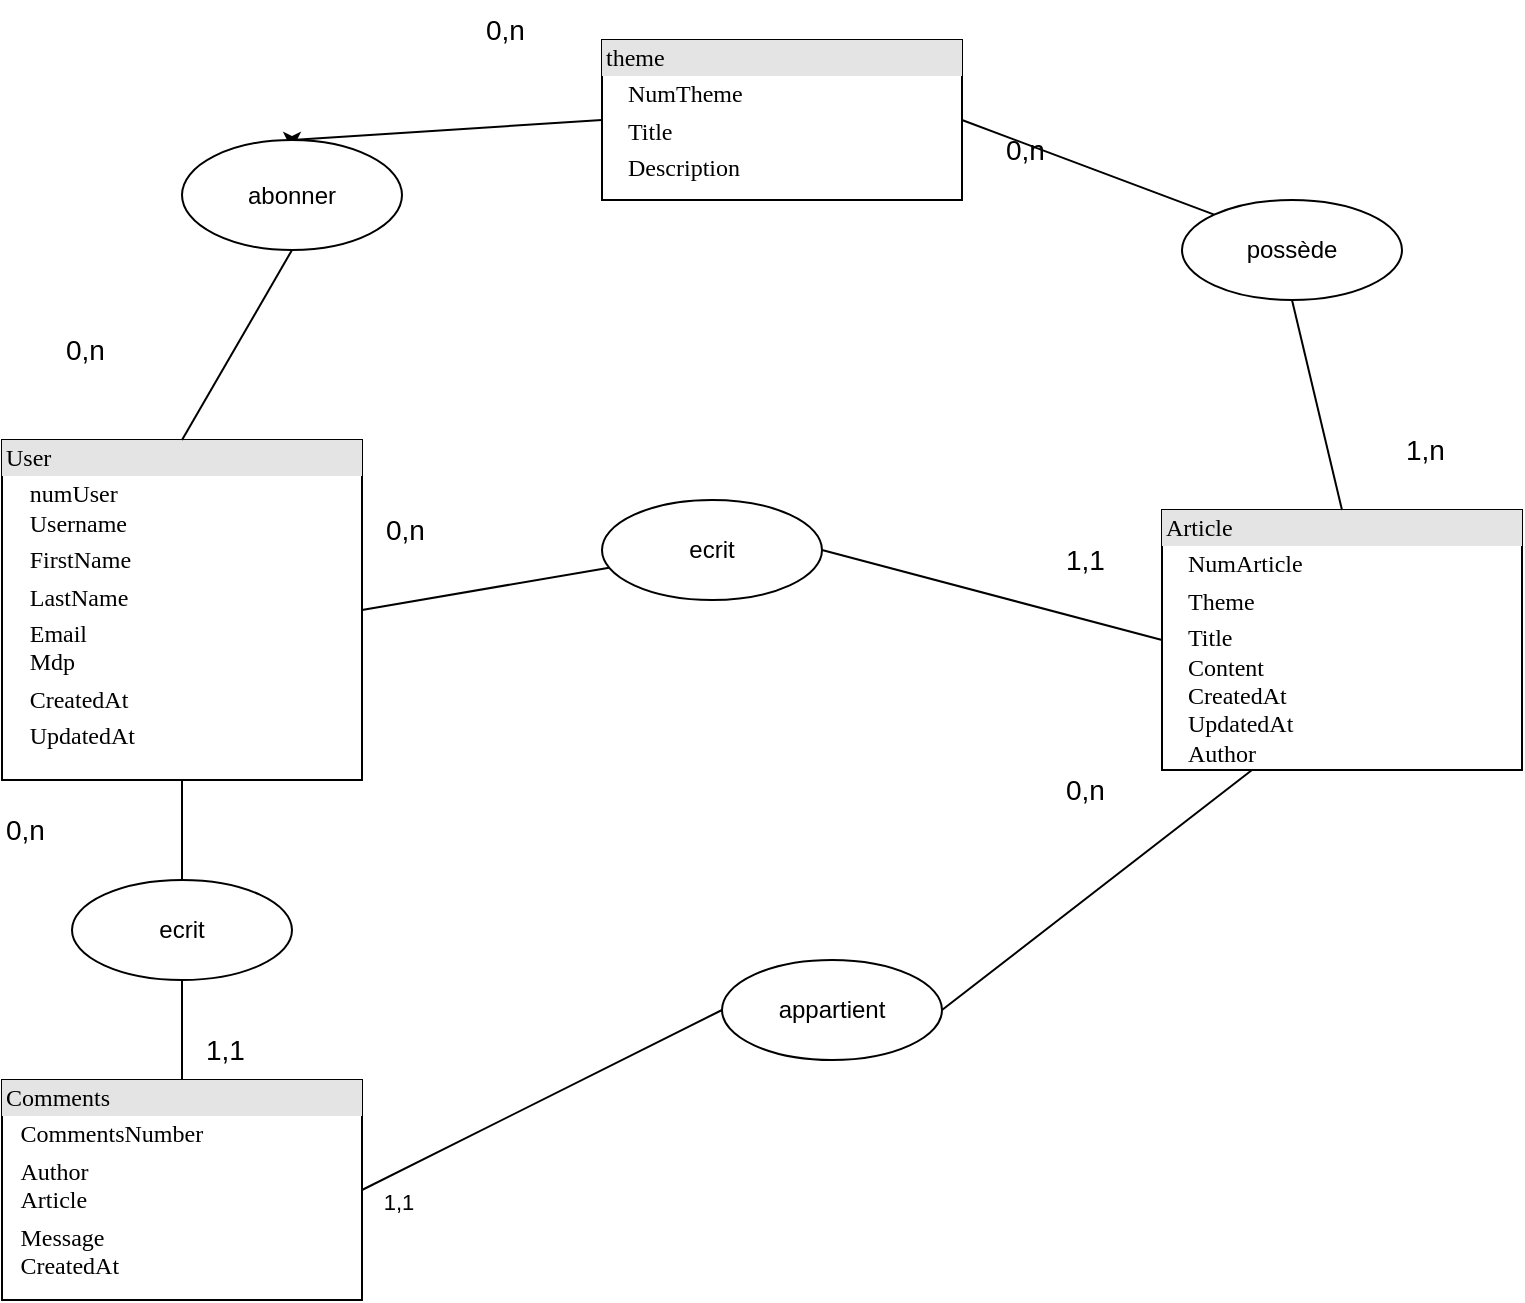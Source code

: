 <mxfile version="21.6.8" type="device" pages="2">
  <diagram name="Page-1" id="2ca16b54-16f6-2749-3443-fa8db7711227">
    <mxGraphModel dx="1434" dy="782" grid="1" gridSize="10" guides="1" tooltips="1" connect="1" arrows="1" fold="1" page="1" pageScale="1" pageWidth="1100" pageHeight="850" background="none" math="0" shadow="0">
      <root>
        <mxCell id="0" />
        <mxCell id="1" parent="0" />
        <mxCell id="2ed32ef02a7f4228-3" value="&lt;div style=&quot;box-sizing: border-box ; width: 100% ; background: #e4e4e4 ; padding: 2px&quot;&gt;Article&lt;/div&gt;&lt;table style=&quot;width: 100% ; font-size: 1em&quot; cellspacing=&quot;0&quot; cellpadding=&quot;2&quot;&gt;&lt;tbody&gt;&lt;tr&gt;&lt;td&gt;&lt;br&gt;&lt;/td&gt;&lt;td&gt;NumArticle&lt;br&gt;&lt;/td&gt;&lt;/tr&gt;&lt;tr&gt;&lt;td&gt;&lt;br&gt;&lt;/td&gt;&lt;td&gt;Theme&lt;br&gt;&lt;/td&gt;&lt;/tr&gt;&lt;tr&gt;&lt;td&gt;&lt;br&gt;&lt;/td&gt;&lt;td&gt;Title&lt;br&gt;Content&lt;br&gt;CreatedAt&lt;br&gt;UpdatedAt&lt;br&gt;Author&lt;br&gt;&lt;br&gt;&lt;/td&gt;&lt;/tr&gt;&lt;tr&gt;&lt;td&gt;&lt;br&gt;&lt;/td&gt;&lt;td&gt;&lt;br&gt;&lt;/td&gt;&lt;/tr&gt;&lt;/tbody&gt;&lt;/table&gt;" style="verticalAlign=top;align=left;overflow=fill;html=1;rounded=0;shadow=0;comic=0;labelBackgroundColor=none;strokeWidth=1;fontFamily=Verdana;fontSize=12" parent="1" vertex="1">
          <mxGeometry x="710" y="285" width="180" height="130" as="geometry" />
        </mxCell>
        <mxCell id="2ed32ef02a7f4228-5" value="&lt;div style=&quot;box-sizing:border-box;width:100%;background:#e4e4e4;padding:2px;&quot;&gt;Comments&lt;br&gt;&lt;/div&gt;&lt;table style=&quot;width:100%;font-size:1em;&quot; cellspacing=&quot;0&quot; cellpadding=&quot;2&quot;&gt;&lt;tbody&gt;&lt;tr&gt;&lt;td&gt;&lt;br&gt;&lt;/td&gt;&lt;td&gt;CommentsNumber&lt;br&gt;&lt;/td&gt;&lt;/tr&gt;&lt;tr&gt;&lt;td&gt;&lt;br&gt;&lt;/td&gt;&lt;td&gt;Author&lt;br&gt;Article&lt;br&gt;&lt;/td&gt;&lt;/tr&gt;&lt;tr&gt;&lt;td&gt;&lt;br&gt;&lt;/td&gt;&lt;td&gt;Message&lt;br&gt;CreatedAt&lt;br&gt;&lt;/td&gt;&lt;/tr&gt;&lt;/tbody&gt;&lt;/table&gt;" style="verticalAlign=top;align=left;overflow=fill;html=1;rounded=0;shadow=0;comic=0;labelBackgroundColor=none;strokeWidth=1;fontFamily=Verdana;fontSize=12" parent="1" vertex="1">
          <mxGeometry x="130" y="570" width="180" height="110" as="geometry" />
        </mxCell>
        <mxCell id="2Gqr0lVehkd1AnYx6xXV-1" value="ecrit" style="ellipse;whiteSpace=wrap;html=1;" parent="1" vertex="1">
          <mxGeometry x="430" y="280" width="110" height="50" as="geometry" />
        </mxCell>
        <mxCell id="2Gqr0lVehkd1AnYx6xXV-4" value="appartient" style="ellipse;whiteSpace=wrap;html=1;" parent="1" vertex="1">
          <mxGeometry x="490" y="510" width="110" height="50" as="geometry" />
        </mxCell>
        <mxCell id="2Gqr0lVehkd1AnYx6xXV-5" value="ecrit" style="ellipse;whiteSpace=wrap;html=1;" parent="1" vertex="1">
          <mxGeometry x="165" y="470" width="110" height="50" as="geometry" />
        </mxCell>
        <mxCell id="2Gqr0lVehkd1AnYx6xXV-7" value="" style="endArrow=none;html=1;rounded=0;entryX=0.25;entryY=1;entryDx=0;entryDy=0;exitX=1;exitY=0.5;exitDx=0;exitDy=0;" parent="1" source="2Gqr0lVehkd1AnYx6xXV-4" target="2ed32ef02a7f4228-3" edge="1">
          <mxGeometry width="50" height="50" relative="1" as="geometry">
            <mxPoint x="550" y="620" as="sourcePoint" />
            <mxPoint x="600" y="570" as="targetPoint" />
          </mxGeometry>
        </mxCell>
        <mxCell id="2Gqr0lVehkd1AnYx6xXV-9" value="" style="endArrow=none;html=1;rounded=0;entryX=1;entryY=0.5;entryDx=0;entryDy=0;exitX=0;exitY=0.5;exitDx=0;exitDy=0;" parent="1" source="2Gqr0lVehkd1AnYx6xXV-4" target="2ed32ef02a7f4228-5" edge="1">
          <mxGeometry width="50" height="50" relative="1" as="geometry">
            <mxPoint x="190" y="710" as="sourcePoint" />
            <mxPoint x="240" y="660" as="targetPoint" />
          </mxGeometry>
        </mxCell>
        <mxCell id="2Gqr0lVehkd1AnYx6xXV-10" value="" style="endArrow=none;html=1;rounded=0;entryX=0.5;entryY=0;entryDx=0;entryDy=0;exitX=0.5;exitY=1;exitDx=0;exitDy=0;" parent="1" source="2Gqr0lVehkd1AnYx6xXV-5" target="2ed32ef02a7f4228-5" edge="1">
          <mxGeometry width="50" height="50" relative="1" as="geometry">
            <mxPoint x="440" y="660" as="sourcePoint" />
            <mxPoint x="440" y="720" as="targetPoint" />
          </mxGeometry>
        </mxCell>
        <mxCell id="2Gqr0lVehkd1AnYx6xXV-11" value="" style="endArrow=none;html=1;rounded=0;exitX=0.5;exitY=1;exitDx=0;exitDy=0;" parent="1" source="2Gqr0lVehkd1AnYx6xXV-20" target="2Gqr0lVehkd1AnYx6xXV-5" edge="1">
          <mxGeometry width="50" height="50" relative="1" as="geometry">
            <mxPoint x="220" y="380" as="sourcePoint" />
            <mxPoint x="500" y="780" as="targetPoint" />
          </mxGeometry>
        </mxCell>
        <mxCell id="2Gqr0lVehkd1AnYx6xXV-16" value="" style="endArrow=none;html=1;rounded=0;exitX=1;exitY=0.5;exitDx=0;exitDy=0;labelPosition=left;verticalLabelPosition=top;align=right;verticalAlign=bottom;" parent="1" source="2Gqr0lVehkd1AnYx6xXV-20" target="2Gqr0lVehkd1AnYx6xXV-1" edge="1">
          <mxGeometry width="50" height="50" relative="1" as="geometry">
            <mxPoint x="310" y="325" as="sourcePoint" />
            <mxPoint x="580" y="840" as="targetPoint" />
          </mxGeometry>
        </mxCell>
        <mxCell id="2Gqr0lVehkd1AnYx6xXV-19" value="" style="endArrow=none;html=1;rounded=0;entryX=1;entryY=0.5;entryDx=0;entryDy=0;exitX=0;exitY=0.5;exitDx=0;exitDy=0;" parent="1" source="2ed32ef02a7f4228-3" target="2Gqr0lVehkd1AnYx6xXV-1" edge="1">
          <mxGeometry width="50" height="50" relative="1" as="geometry">
            <mxPoint x="630" y="870" as="sourcePoint" />
            <mxPoint x="630" y="930" as="targetPoint" />
          </mxGeometry>
        </mxCell>
        <mxCell id="2Gqr0lVehkd1AnYx6xXV-20" value="&lt;div style=&quot;box-sizing: border-box ; width: 100% ; background: #e4e4e4 ; padding: 2px&quot;&gt;User&lt;br&gt;&lt;/div&gt;&lt;table style=&quot;width: 100% ; font-size: 1em&quot; cellspacing=&quot;0&quot; cellpadding=&quot;2&quot;&gt;&lt;tbody&gt;&lt;tr&gt;&lt;td&gt;&lt;br&gt;&lt;/td&gt;&lt;td&gt;numUser&lt;br&gt;Username&lt;br&gt;&lt;/td&gt;&lt;/tr&gt;&lt;tr&gt;&lt;td&gt;&lt;br&gt;&lt;/td&gt;&lt;td&gt;FirstName&lt;br&gt;&lt;/td&gt;&lt;/tr&gt;&lt;tr&gt;&lt;td&gt;&lt;br&gt;&lt;/td&gt;&lt;td&gt;LastName&lt;br&gt;&lt;/td&gt;&lt;/tr&gt;&lt;tr&gt;&lt;td&gt;&lt;br&gt;&lt;/td&gt;&lt;td&gt;Email&lt;br&gt;Mdp&lt;br&gt;&lt;/td&gt;&lt;/tr&gt;&lt;tr&gt;&lt;td&gt;&lt;br&gt;&lt;/td&gt;&lt;td&gt;CreatedAt&lt;br&gt;&lt;/td&gt;&lt;/tr&gt;&lt;tr&gt;&lt;td&gt;&lt;br&gt;&lt;/td&gt;&lt;td&gt;UpdatedAt&lt;br&gt;&lt;br&gt;&lt;/td&gt;&lt;/tr&gt;&lt;/tbody&gt;&lt;/table&gt;" style="verticalAlign=top;align=left;overflow=fill;html=1;rounded=0;shadow=0;comic=0;labelBackgroundColor=none;strokeWidth=1;fontFamily=Verdana;fontSize=12" parent="1" vertex="1">
          <mxGeometry x="130" y="250" width="180" height="170" as="geometry" />
        </mxCell>
        <mxCell id="2Gqr0lVehkd1AnYx6xXV-25" value="1,1" style="edgeLabel;html=1;align=center;verticalAlign=middle;resizable=0;points=[];" parent="1" vertex="1" connectable="0">
          <mxGeometry x="469.998" y="314.998" as="geometry">
            <mxPoint x="-142" y="316" as="offset" />
          </mxGeometry>
        </mxCell>
        <mxCell id="2Gqr0lVehkd1AnYx6xXV-29" value="1,1" style="text;whiteSpace=wrap;html=1;fontSize=14;" parent="1" vertex="1">
          <mxGeometry x="660" y="295" width="50" height="40" as="geometry" />
        </mxCell>
        <mxCell id="2Gqr0lVehkd1AnYx6xXV-30" value="1,1" style="text;whiteSpace=wrap;html=1;fontSize=14;" parent="1" vertex="1">
          <mxGeometry x="230" y="540" width="50" height="40" as="geometry" />
        </mxCell>
        <mxCell id="kxj7V7YT7AsXO8kVTgtd-1" value="0&lt;font style=&quot;font-size: 14px;&quot;&gt;,n&lt;/font&gt;" style="text;whiteSpace=wrap;html=1;fontSize=14;" parent="1" vertex="1">
          <mxGeometry x="660" y="410" width="50" height="40" as="geometry" />
        </mxCell>
        <mxCell id="kxj7V7YT7AsXO8kVTgtd-2" value="0&lt;font style=&quot;font-size: 14px;&quot;&gt;,n&lt;/font&gt;" style="text;whiteSpace=wrap;html=1;fontSize=14;" parent="1" vertex="1">
          <mxGeometry x="320" y="280" width="50" height="40" as="geometry" />
        </mxCell>
        <mxCell id="zqY6mmMsB4BKVd6wPHg2-1" value="0&lt;font style=&quot;font-size: 14px;&quot;&gt;,n&lt;/font&gt;" style="text;whiteSpace=wrap;html=1;fontSize=14;" parent="1" vertex="1">
          <mxGeometry x="130" y="430" width="50" height="40" as="geometry" />
        </mxCell>
        <mxCell id="zqY6mmMsB4BKVd6wPHg2-2" value="&lt;div style=&quot;box-sizing: border-box ; width: 100% ; background: #e4e4e4 ; padding: 2px&quot;&gt;theme&lt;/div&gt;&lt;table style=&quot;width: 100% ; font-size: 1em&quot; cellspacing=&quot;0&quot; cellpadding=&quot;2&quot;&gt;&lt;tbody&gt;&lt;tr&gt;&lt;td&gt;&lt;br&gt;&lt;/td&gt;&lt;td&gt;NumTheme&lt;br&gt;&lt;/td&gt;&lt;/tr&gt;&lt;tr&gt;&lt;td&gt;&lt;br&gt;&lt;/td&gt;&lt;td&gt;Title&lt;br&gt;&lt;/td&gt;&lt;/tr&gt;&lt;tr&gt;&lt;td&gt;&lt;br&gt;&lt;/td&gt;&lt;td&gt;Description&lt;br&gt;&lt;br&gt;&lt;br&gt;&lt;/td&gt;&lt;/tr&gt;&lt;tr&gt;&lt;td&gt;&lt;br&gt;&lt;/td&gt;&lt;td&gt;&lt;br&gt;&lt;/td&gt;&lt;/tr&gt;&lt;/tbody&gt;&lt;/table&gt;" style="verticalAlign=top;align=left;overflow=fill;html=1;rounded=0;shadow=0;comic=0;labelBackgroundColor=none;strokeWidth=1;fontFamily=Verdana;fontSize=12" parent="1" vertex="1">
          <mxGeometry x="430" y="50" width="180" height="80" as="geometry" />
        </mxCell>
        <mxCell id="zqY6mmMsB4BKVd6wPHg2-10" style="edgeStyle=orthogonalEdgeStyle;rounded=0;orthogonalLoop=1;jettySize=auto;html=1;exitX=0.5;exitY=0;exitDx=0;exitDy=0;" parent="1" source="zqY6mmMsB4BKVd6wPHg2-3" edge="1">
          <mxGeometry relative="1" as="geometry">
            <mxPoint x="775" y="130" as="targetPoint" />
          </mxGeometry>
        </mxCell>
        <mxCell id="zqY6mmMsB4BKVd6wPHg2-3" value="possède" style="ellipse;whiteSpace=wrap;html=1;" parent="1" vertex="1">
          <mxGeometry x="720" y="130" width="110" height="50" as="geometry" />
        </mxCell>
        <mxCell id="zqY6mmMsB4BKVd6wPHg2-4" value="" style="endArrow=none;html=1;rounded=0;entryX=0.5;entryY=0;entryDx=0;entryDy=0;exitX=0.5;exitY=1;exitDx=0;exitDy=0;" parent="1" source="zqY6mmMsB4BKVd6wPHg2-3" target="2ed32ef02a7f4228-3" edge="1">
          <mxGeometry width="50" height="50" relative="1" as="geometry">
            <mxPoint x="610" y="545" as="sourcePoint" />
            <mxPoint x="765" y="410" as="targetPoint" />
          </mxGeometry>
        </mxCell>
        <mxCell id="zqY6mmMsB4BKVd6wPHg2-5" value="" style="endArrow=none;html=1;rounded=0;exitX=1;exitY=0.5;exitDx=0;exitDy=0;entryX=0;entryY=0;entryDx=0;entryDy=0;" parent="1" source="zqY6mmMsB4BKVd6wPHg2-2" target="zqY6mmMsB4BKVd6wPHg2-3" edge="1">
          <mxGeometry width="50" height="50" relative="1" as="geometry">
            <mxPoint x="620" y="555" as="sourcePoint" />
            <mxPoint x="800" y="590" as="targetPoint" />
          </mxGeometry>
        </mxCell>
        <mxCell id="zqY6mmMsB4BKVd6wPHg2-6" value="1,n" style="text;whiteSpace=wrap;html=1;fontSize=14;" parent="1" vertex="1">
          <mxGeometry x="830" y="240" width="50" height="40" as="geometry" />
        </mxCell>
        <mxCell id="zqY6mmMsB4BKVd6wPHg2-11" style="edgeStyle=orthogonalEdgeStyle;rounded=0;orthogonalLoop=1;jettySize=auto;html=1;exitX=0.5;exitY=0;exitDx=0;exitDy=0;" parent="1" source="zqY6mmMsB4BKVd6wPHg2-12" edge="1">
          <mxGeometry relative="1" as="geometry">
            <mxPoint x="275" y="105" as="targetPoint" />
          </mxGeometry>
        </mxCell>
        <mxCell id="zqY6mmMsB4BKVd6wPHg2-12" value="abonner" style="ellipse;whiteSpace=wrap;html=1;" parent="1" vertex="1">
          <mxGeometry x="220" y="100" width="110" height="55" as="geometry" />
        </mxCell>
        <mxCell id="zqY6mmMsB4BKVd6wPHg2-13" value="" style="endArrow=none;html=1;rounded=0;exitX=0;exitY=0.5;exitDx=0;exitDy=0;entryX=0.5;entryY=0;entryDx=0;entryDy=0;" parent="1" source="zqY6mmMsB4BKVd6wPHg2-2" target="zqY6mmMsB4BKVd6wPHg2-12" edge="1">
          <mxGeometry width="50" height="50" relative="1" as="geometry">
            <mxPoint x="329" y="80" as="sourcePoint" />
            <mxPoint x="430" y="167" as="targetPoint" />
          </mxGeometry>
        </mxCell>
        <mxCell id="zqY6mmMsB4BKVd6wPHg2-14" value="" style="endArrow=none;html=1;rounded=0;exitX=0.5;exitY=1;exitDx=0;exitDy=0;entryX=0.5;entryY=0;entryDx=0;entryDy=0;" parent="1" source="zqY6mmMsB4BKVd6wPHg2-12" target="2Gqr0lVehkd1AnYx6xXV-20" edge="1">
          <mxGeometry width="50" height="50" relative="1" as="geometry">
            <mxPoint x="275" y="170" as="sourcePoint" />
            <mxPoint x="95" y="220" as="targetPoint" />
          </mxGeometry>
        </mxCell>
        <mxCell id="zqY6mmMsB4BKVd6wPHg2-15" value="0&lt;font style=&quot;font-size: 14px;&quot;&gt;,n&lt;/font&gt;" style="text;whiteSpace=wrap;html=1;fontSize=14;" parent="1" vertex="1">
          <mxGeometry x="370" y="30" width="50" height="40" as="geometry" />
        </mxCell>
        <mxCell id="zqY6mmMsB4BKVd6wPHg2-16" value="0&lt;font style=&quot;font-size: 14px;&quot;&gt;,n&lt;/font&gt;" style="text;whiteSpace=wrap;html=1;fontSize=14;" parent="1" vertex="1">
          <mxGeometry x="160" y="190" width="50" height="40" as="geometry" />
        </mxCell>
        <mxCell id="zqY6mmMsB4BKVd6wPHg2-17" value="0&lt;font style=&quot;font-size: 14px;&quot;&gt;,n&lt;/font&gt;" style="text;whiteSpace=wrap;html=1;fontSize=14;" parent="1" vertex="1">
          <mxGeometry x="630" y="90" width="50" height="40" as="geometry" />
        </mxCell>
      </root>
    </mxGraphModel>
  </diagram>
  <diagram id="03tNn3Zb8ln7EFTHG9KP" name="Page-2">
    <mxGraphModel dx="1434" dy="782" grid="1" gridSize="10" guides="1" tooltips="1" connect="1" arrows="1" fold="1" page="1" pageScale="1" pageWidth="827" pageHeight="1169" math="0" shadow="0">
      <root>
        <mxCell id="0" />
        <mxCell id="1" parent="0" />
        <mxCell id="FJs74BIHZG053neS3buo-1" value="&lt;div style=&quot;box-sizing: border-box ; width: 100% ; background: #e4e4e4 ; padding: 2px&quot;&gt;Article&lt;/div&gt;&lt;table style=&quot;width: 100% ; font-size: 1em&quot; cellspacing=&quot;0&quot; cellpadding=&quot;2&quot;&gt;&lt;tbody&gt;&lt;tr&gt;&lt;td&gt;&lt;br&gt;&lt;/td&gt;&lt;td&gt;idArticle&lt;br&gt;fk idUser&lt;/td&gt;&lt;/tr&gt;&lt;tr&gt;&lt;td&gt;&lt;br&gt;&lt;/td&gt;&lt;td&gt;&lt;br&gt;&lt;/td&gt;&lt;/tr&gt;&lt;tr&gt;&lt;td&gt;&lt;br&gt;&lt;/td&gt;&lt;td&gt;Title&lt;br&gt;Content&lt;br&gt;CreatedAt&lt;br&gt;UpdatedAt&lt;br&gt;&lt;br&gt;&lt;br&gt;&lt;/td&gt;&lt;/tr&gt;&lt;tr&gt;&lt;td&gt;&lt;br&gt;&lt;/td&gt;&lt;td&gt;&lt;br&gt;&lt;/td&gt;&lt;/tr&gt;&lt;/tbody&gt;&lt;/table&gt;" style="verticalAlign=top;align=left;overflow=fill;html=1;rounded=0;shadow=0;comic=0;labelBackgroundColor=none;strokeWidth=1;fontFamily=Verdana;fontSize=12" parent="1" vertex="1">
          <mxGeometry x="710" y="315" width="180" height="130" as="geometry" />
        </mxCell>
        <mxCell id="FJs74BIHZG053neS3buo-2" value="&lt;div style=&quot;box-sizing:border-box;width:100%;background:#e4e4e4;padding:2px;&quot;&gt;Comments&lt;br&gt;&lt;/div&gt;&lt;table style=&quot;width:100%;font-size:1em;&quot; cellspacing=&quot;0&quot; cellpadding=&quot;2&quot;&gt;&lt;tbody&gt;&lt;tr&gt;&lt;td&gt;&lt;br&gt;&lt;/td&gt;&lt;td&gt;cle compo&lt;br&gt;&lt;/td&gt;&lt;/tr&gt;&lt;tr&gt;&lt;td&gt;&lt;br&gt;&lt;/td&gt;&lt;td&gt;fk idAuthor&lt;br&gt;fk idArticle&lt;br&gt;&lt;/td&gt;&lt;/tr&gt;&lt;tr&gt;&lt;td&gt;&lt;br&gt;&lt;/td&gt;&lt;td&gt;Message&lt;br&gt;CreatedAt&lt;br&gt;UpdatedAt&lt;/td&gt;&lt;/tr&gt;&lt;/tbody&gt;&lt;/table&gt;" style="verticalAlign=top;align=left;overflow=fill;html=1;rounded=0;shadow=0;comic=0;labelBackgroundColor=none;strokeWidth=1;fontFamily=Verdana;fontSize=12" parent="1" vertex="1">
          <mxGeometry x="130" y="570" width="180" height="120" as="geometry" />
        </mxCell>
        <mxCell id="FJs74BIHZG053neS3buo-7" value="" style="endArrow=none;html=1;rounded=0;entryX=1;entryY=0.5;entryDx=0;entryDy=0;exitX=0.5;exitY=1;exitDx=0;exitDy=0;" parent="1" source="FJs74BIHZG053neS3buo-1" target="FJs74BIHZG053neS3buo-2" edge="1">
          <mxGeometry width="50" height="50" relative="1" as="geometry">
            <mxPoint x="490" y="535" as="sourcePoint" />
            <mxPoint x="240" y="660" as="targetPoint" />
          </mxGeometry>
        </mxCell>
        <mxCell id="FJs74BIHZG053neS3buo-9" value="" style="endArrow=none;html=1;rounded=0;exitX=0.5;exitY=1;exitDx=0;exitDy=0;entryX=0.5;entryY=0;entryDx=0;entryDy=0;" parent="1" source="FJs74BIHZG053neS3buo-12" target="FJs74BIHZG053neS3buo-2" edge="1">
          <mxGeometry width="50" height="50" relative="1" as="geometry">
            <mxPoint x="220" y="380" as="sourcePoint" />
            <mxPoint x="220" y="470" as="targetPoint" />
          </mxGeometry>
        </mxCell>
        <mxCell id="FJs74BIHZG053neS3buo-12" value="&lt;div style=&quot;box-sizing: border-box ; width: 100% ; background: #e4e4e4 ; padding: 2px&quot;&gt;User&lt;br&gt;&lt;/div&gt;&lt;table style=&quot;width: 100% ; font-size: 1em&quot; cellspacing=&quot;0&quot; cellpadding=&quot;2&quot;&gt;&lt;tbody&gt;&lt;tr&gt;&lt;td&gt;&lt;br&gt;&lt;/td&gt;&lt;td&gt;idUser&lt;br&gt;Username&lt;br&gt;&lt;/td&gt;&lt;/tr&gt;&lt;tr&gt;&lt;td&gt;&lt;br&gt;&lt;/td&gt;&lt;td&gt;FirstName&lt;br&gt;&lt;/td&gt;&lt;/tr&gt;&lt;tr&gt;&lt;td&gt;&lt;br&gt;&lt;/td&gt;&lt;td&gt;LastName&lt;br&gt;&lt;/td&gt;&lt;/tr&gt;&lt;tr&gt;&lt;td&gt;&lt;br&gt;&lt;/td&gt;&lt;td&gt;Email&lt;br&gt;Password&lt;br&gt;&lt;/td&gt;&lt;/tr&gt;&lt;tr&gt;&lt;td&gt;&lt;br&gt;&lt;/td&gt;&lt;td&gt;CreatedAt&lt;br&gt;&lt;/td&gt;&lt;/tr&gt;&lt;tr&gt;&lt;td&gt;&lt;br&gt;&lt;/td&gt;&lt;td&gt;UpdatedAt&lt;br&gt;&lt;br&gt;&lt;/td&gt;&lt;/tr&gt;&lt;/tbody&gt;&lt;/table&gt;" style="verticalAlign=top;align=left;overflow=fill;html=1;rounded=0;shadow=0;comic=0;labelBackgroundColor=none;strokeWidth=1;fontFamily=Verdana;fontSize=12" parent="1" vertex="1">
          <mxGeometry x="130" y="250" width="180" height="170" as="geometry" />
        </mxCell>
        <mxCell id="FJs74BIHZG053neS3buo-13" value="1,1" style="edgeLabel;html=1;align=center;verticalAlign=middle;resizable=0;points=[];" parent="1" vertex="1" connectable="0">
          <mxGeometry x="469.998" y="314.998" as="geometry">
            <mxPoint x="-142" y="316" as="offset" />
          </mxGeometry>
        </mxCell>
        <mxCell id="FJs74BIHZG053neS3buo-14" value="1,1" style="text;whiteSpace=wrap;html=1;fontSize=14;" parent="1" vertex="1">
          <mxGeometry x="650" y="315" width="50" height="40" as="geometry" />
        </mxCell>
        <mxCell id="FJs74BIHZG053neS3buo-15" value="1,1" style="text;whiteSpace=wrap;html=1;fontSize=14;" parent="1" vertex="1">
          <mxGeometry x="230" y="540" width="50" height="40" as="geometry" />
        </mxCell>
        <mxCell id="FJs74BIHZG053neS3buo-16" value="0&lt;font style=&quot;font-size: 14px;&quot;&gt;,n&lt;/font&gt;" style="text;whiteSpace=wrap;html=1;fontSize=14;" parent="1" vertex="1">
          <mxGeometry x="650" y="430" width="50" height="40" as="geometry" />
        </mxCell>
        <mxCell id="FJs74BIHZG053neS3buo-17" value="0&lt;font style=&quot;font-size: 14px;&quot;&gt;,n&lt;/font&gt;" style="text;whiteSpace=wrap;html=1;fontSize=14;" parent="1" vertex="1">
          <mxGeometry x="320" y="280" width="50" height="40" as="geometry" />
        </mxCell>
        <mxCell id="FJs74BIHZG053neS3buo-18" value="0&lt;font style=&quot;font-size: 14px;&quot;&gt;,n&lt;/font&gt;" style="text;whiteSpace=wrap;html=1;fontSize=14;" parent="1" vertex="1">
          <mxGeometry x="130" y="430" width="50" height="40" as="geometry" />
        </mxCell>
        <mxCell id="FJs74BIHZG053neS3buo-19" value="&lt;div style=&quot;box-sizing: border-box ; width: 100% ; background: #e4e4e4 ; padding: 2px&quot;&gt;Theme&lt;/div&gt;&lt;table style=&quot;width: 100% ; font-size: 1em&quot; cellspacing=&quot;0&quot; cellpadding=&quot;2&quot;&gt;&lt;tbody&gt;&lt;tr&gt;&lt;td&gt;&lt;br&gt;&lt;/td&gt;&lt;td&gt;idTheme&lt;br&gt;&lt;/td&gt;&lt;/tr&gt;&lt;tr&gt;&lt;td&gt;&lt;br&gt;&lt;/td&gt;&lt;td&gt;Title&lt;br&gt;&lt;/td&gt;&lt;/tr&gt;&lt;tr&gt;&lt;td&gt;&lt;br&gt;&lt;/td&gt;&lt;td&gt;Description&lt;br&gt;&lt;br&gt;&lt;br&gt;&lt;/td&gt;&lt;/tr&gt;&lt;tr&gt;&lt;td&gt;&lt;br&gt;&lt;/td&gt;&lt;td&gt;&lt;br&gt;&lt;/td&gt;&lt;/tr&gt;&lt;/tbody&gt;&lt;/table&gt;" style="verticalAlign=top;align=left;overflow=fill;html=1;rounded=0;shadow=0;comic=0;labelBackgroundColor=none;strokeWidth=1;fontFamily=Verdana;fontSize=12" parent="1" vertex="1">
          <mxGeometry x="430" y="50" width="180" height="80" as="geometry" />
        </mxCell>
        <mxCell id="FJs74BIHZG053neS3buo-22" value="" style="endArrow=none;html=1;rounded=0;entryX=0.5;entryY=0;entryDx=0;entryDy=0;exitX=0.5;exitY=1;exitDx=0;exitDy=0;" parent="1" source="FJs74BIHZG053neS3buo-35" target="FJs74BIHZG053neS3buo-1" edge="1">
          <mxGeometry width="50" height="50" relative="1" as="geometry">
            <mxPoint x="815" y="160" as="sourcePoint" />
            <mxPoint x="765" y="410" as="targetPoint" />
          </mxGeometry>
        </mxCell>
        <mxCell id="FJs74BIHZG053neS3buo-23" value="" style="endArrow=none;html=1;rounded=0;exitX=1;exitY=0.5;exitDx=0;exitDy=0;entryX=0;entryY=0.5;entryDx=0;entryDy=0;" parent="1" source="FJs74BIHZG053neS3buo-19" target="FJs74BIHZG053neS3buo-35" edge="1">
          <mxGeometry width="50" height="50" relative="1" as="geometry">
            <mxPoint x="620" y="555" as="sourcePoint" />
            <mxPoint x="776.109" y="117.322" as="targetPoint" />
          </mxGeometry>
        </mxCell>
        <mxCell id="FJs74BIHZG053neS3buo-24" value="1,n" style="text;whiteSpace=wrap;html=1;fontSize=14;" parent="1" vertex="1">
          <mxGeometry x="827" y="270" width="50" height="40" as="geometry" />
        </mxCell>
        <mxCell id="FJs74BIHZG053neS3buo-27" value="" style="endArrow=none;html=1;rounded=0;exitX=0;exitY=0.5;exitDx=0;exitDy=0;entryX=1;entryY=0.5;entryDx=0;entryDy=0;" parent="1" source="FJs74BIHZG053neS3buo-19" target="FJs74BIHZG053neS3buo-34" edge="1">
          <mxGeometry width="50" height="50" relative="1" as="geometry">
            <mxPoint x="329" y="80" as="sourcePoint" />
            <mxPoint x="275" y="100" as="targetPoint" />
          </mxGeometry>
        </mxCell>
        <mxCell id="FJs74BIHZG053neS3buo-28" value="" style="endArrow=none;html=1;rounded=0;exitX=0.5;exitY=1;exitDx=0;exitDy=0;entryX=0.5;entryY=0;entryDx=0;entryDy=0;" parent="1" source="FJs74BIHZG053neS3buo-34" target="FJs74BIHZG053neS3buo-12" edge="1">
          <mxGeometry width="50" height="50" relative="1" as="geometry">
            <mxPoint x="275" y="170" as="sourcePoint" />
            <mxPoint x="95" y="220" as="targetPoint" />
          </mxGeometry>
        </mxCell>
        <mxCell id="FJs74BIHZG053neS3buo-29" value="0&lt;font style=&quot;font-size: 14px;&quot;&gt;,n&lt;/font&gt;" style="text;whiteSpace=wrap;html=1;fontSize=14;" parent="1" vertex="1">
          <mxGeometry x="380" y="30" width="50" height="40" as="geometry" />
        </mxCell>
        <mxCell id="FJs74BIHZG053neS3buo-30" value="0&lt;font style=&quot;font-size: 14px;&quot;&gt;,n&lt;/font&gt;" style="text;whiteSpace=wrap;html=1;fontSize=14;" parent="1" vertex="1">
          <mxGeometry x="160" y="200" width="50" height="40" as="geometry" />
        </mxCell>
        <mxCell id="FJs74BIHZG053neS3buo-31" value="0&lt;font style=&quot;font-size: 14px;&quot;&gt;,n&lt;/font&gt;" style="text;whiteSpace=wrap;html=1;fontSize=14;" parent="1" vertex="1">
          <mxGeometry x="630" y="90" width="50" height="40" as="geometry" />
        </mxCell>
        <mxCell id="FJs74BIHZG053neS3buo-33" value="" style="endArrow=none;html=1;rounded=0;entryX=0;entryY=0.5;entryDx=0;entryDy=0;exitX=1;exitY=0.5;exitDx=0;exitDy=0;" parent="1" source="FJs74BIHZG053neS3buo-12" target="FJs74BIHZG053neS3buo-1" edge="1">
          <mxGeometry width="50" height="50" relative="1" as="geometry">
            <mxPoint x="445" y="455" as="sourcePoint" />
            <mxPoint x="600" y="335" as="targetPoint" />
          </mxGeometry>
        </mxCell>
        <mxCell id="FJs74BIHZG053neS3buo-34" value="&lt;div style=&quot;box-sizing: border-box ; width: 100% ; background: #e4e4e4 ; padding: 2px&quot;&gt;Subscription&lt;br&gt;&lt;/div&gt;&lt;table style=&quot;width: 100% ; font-size: 1em&quot; cellspacing=&quot;0&quot; cellpadding=&quot;2&quot;&gt;&lt;tbody&gt;&lt;tr&gt;&lt;td&gt;&lt;br&gt;&lt;/td&gt;&lt;td&gt;fk idUser&lt;br&gt;fk idTheme&lt;br&gt;&lt;/td&gt;&lt;/tr&gt;&lt;tr&gt;&lt;td&gt;&lt;br&gt;&lt;/td&gt;&lt;td&gt;&lt;br&gt;&lt;/td&gt;&lt;/tr&gt;&lt;tr&gt;&lt;td&gt;&lt;br&gt;&lt;/td&gt;&lt;td&gt;&lt;br&gt;&lt;/td&gt;&lt;/tr&gt;&lt;tr&gt;&lt;td&gt;&lt;br&gt;&lt;/td&gt;&lt;td&gt;&lt;br&gt;&lt;/td&gt;&lt;/tr&gt;&lt;tr&gt;&lt;td&gt;&lt;br&gt;&lt;/td&gt;&lt;td&gt;&lt;br&gt;&lt;/td&gt;&lt;/tr&gt;&lt;tr&gt;&lt;td&gt;&lt;br&gt;&lt;/td&gt;&lt;td&gt;&lt;br&gt;&lt;/td&gt;&lt;/tr&gt;&lt;/tbody&gt;&lt;/table&gt;" style="verticalAlign=top;align=left;overflow=fill;html=1;rounded=0;shadow=0;comic=0;labelBackgroundColor=none;strokeWidth=1;fontFamily=Verdana;fontSize=12" parent="1" vertex="1">
          <mxGeometry x="180" y="75" width="180" height="70" as="geometry" />
        </mxCell>
        <mxCell id="FJs74BIHZG053neS3buo-35" value="&lt;div style=&quot;box-sizing: border-box ; width: 100% ; background: #e4e4e4 ; padding: 2px&quot;&gt;ThemeArticleRelation&lt;br&gt;&lt;/div&gt;&lt;table style=&quot;width: 100% ; font-size: 1em&quot; cellspacing=&quot;0&quot; cellpadding=&quot;2&quot;&gt;&lt;tbody&gt;&lt;tr&gt;&lt;td&gt;&lt;br&gt;&lt;/td&gt;&lt;td&gt;fk idTheme&lt;br&gt;fk idArticle&lt;br&gt;&lt;/td&gt;&lt;/tr&gt;&lt;tr&gt;&lt;td&gt;&lt;br&gt;&lt;/td&gt;&lt;td&gt;&lt;br&gt;&lt;/td&gt;&lt;/tr&gt;&lt;tr&gt;&lt;td&gt;&lt;br&gt;&lt;/td&gt;&lt;td&gt;&lt;br&gt;&lt;/td&gt;&lt;/tr&gt;&lt;tr&gt;&lt;td&gt;&lt;br&gt;&lt;/td&gt;&lt;td&gt;&lt;br&gt;&lt;/td&gt;&lt;/tr&gt;&lt;tr&gt;&lt;td&gt;&lt;br&gt;&lt;/td&gt;&lt;td&gt;&lt;br&gt;&lt;/td&gt;&lt;/tr&gt;&lt;tr&gt;&lt;td&gt;&lt;br&gt;&lt;/td&gt;&lt;td&gt;&lt;br&gt;&lt;/td&gt;&lt;/tr&gt;&lt;/tbody&gt;&lt;/table&gt;" style="verticalAlign=top;align=left;overflow=fill;html=1;rounded=0;shadow=0;comic=0;labelBackgroundColor=none;strokeWidth=1;fontFamily=Verdana;fontSize=12" parent="1" vertex="1">
          <mxGeometry x="790" y="70" width="180" height="70" as="geometry" />
        </mxCell>
      </root>
    </mxGraphModel>
  </diagram>
</mxfile>
